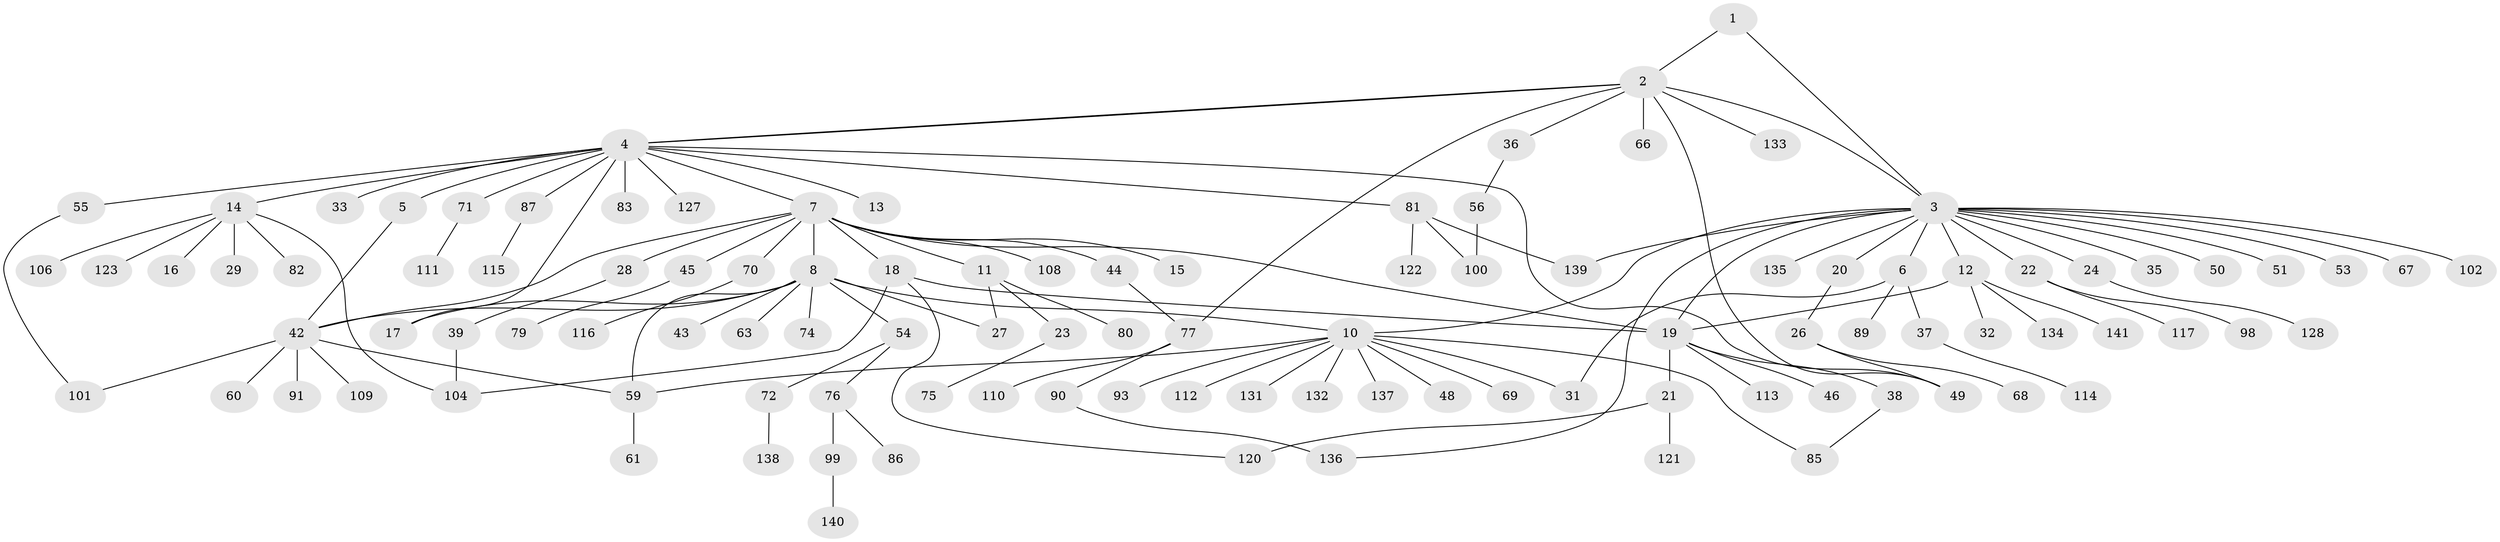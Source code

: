 // original degree distribution, {3: 0.09929078014184398, 8: 0.014184397163120567, 12: 0.02127659574468085, 16: 0.0070921985815602835, 2: 0.2695035460992908, 4: 0.06382978723404255, 11: 0.0070921985815602835, 13: 0.0070921985815602835, 1: 0.49645390070921985, 7: 0.0070921985815602835, 9: 0.0070921985815602835}
// Generated by graph-tools (version 1.1) at 2025/11/02/27/25 16:11:12]
// undirected, 109 vertices, 132 edges
graph export_dot {
graph [start="1"]
  node [color=gray90,style=filled];
  1 [super="+52"];
  2 [super="+34"];
  3 [super="+9"];
  4 [super="+96"];
  5;
  6 [super="+30"];
  7 [super="+95"];
  8 [super="+118"];
  10 [super="+126"];
  11;
  12 [super="+25"];
  13;
  14 [super="+57"];
  15;
  16;
  17;
  18 [super="+124"];
  19 [super="+92"];
  20 [super="+65"];
  21 [super="+62"];
  22;
  23;
  24 [super="+78"];
  26 [super="+41"];
  27;
  28;
  29;
  31;
  32;
  33 [super="+47"];
  35;
  36;
  37 [super="+94"];
  38 [super="+40"];
  39 [super="+73"];
  42 [super="+58"];
  43;
  44;
  45;
  46;
  48;
  49;
  50;
  51;
  53;
  54;
  55;
  56 [super="+64"];
  59;
  60;
  61 [super="+107"];
  63;
  66;
  67 [super="+88"];
  68;
  69;
  70;
  71;
  72;
  74;
  75;
  76 [super="+105"];
  77;
  79;
  80;
  81 [super="+103"];
  82 [super="+84"];
  83 [super="+119"];
  85;
  86;
  87 [super="+97"];
  89;
  90 [super="+129"];
  91;
  93;
  98;
  99 [super="+125"];
  100;
  101 [super="+130"];
  102;
  104;
  106;
  108;
  109;
  110;
  111;
  112;
  113;
  114;
  115;
  116;
  117;
  120;
  121;
  122;
  123;
  127;
  128;
  131;
  132;
  133;
  134;
  135;
  136;
  137;
  138;
  139;
  140;
  141;
  1 -- 2;
  1 -- 3;
  2 -- 4;
  2 -- 4;
  2 -- 49;
  2 -- 66;
  2 -- 77;
  2 -- 133;
  2 -- 36;
  2 -- 3;
  3 -- 6;
  3 -- 12;
  3 -- 22;
  3 -- 51;
  3 -- 53;
  3 -- 102;
  3 -- 136;
  3 -- 139;
  3 -- 35;
  3 -- 67;
  3 -- 135;
  3 -- 10;
  3 -- 50;
  3 -- 19;
  3 -- 20;
  3 -- 24;
  4 -- 5;
  4 -- 7;
  4 -- 13;
  4 -- 14;
  4 -- 17;
  4 -- 33;
  4 -- 49;
  4 -- 55;
  4 -- 71;
  4 -- 81;
  4 -- 83;
  4 -- 87;
  4 -- 127;
  5 -- 42;
  6 -- 31;
  6 -- 37;
  6 -- 89;
  7 -- 8;
  7 -- 11;
  7 -- 15;
  7 -- 18;
  7 -- 28;
  7 -- 44;
  7 -- 45;
  7 -- 70;
  7 -- 108;
  7 -- 19;
  7 -- 42;
  8 -- 10;
  8 -- 17;
  8 -- 27;
  8 -- 42;
  8 -- 43;
  8 -- 54;
  8 -- 59;
  8 -- 63;
  8 -- 74;
  10 -- 31;
  10 -- 48;
  10 -- 59;
  10 -- 69;
  10 -- 85;
  10 -- 93;
  10 -- 112;
  10 -- 131;
  10 -- 132;
  10 -- 137;
  11 -- 23;
  11 -- 27;
  11 -- 80;
  12 -- 134;
  12 -- 141;
  12 -- 32;
  12 -- 19;
  14 -- 16;
  14 -- 29;
  14 -- 82;
  14 -- 104;
  14 -- 123;
  14 -- 106;
  18 -- 104;
  18 -- 120;
  18 -- 19;
  19 -- 21;
  19 -- 38;
  19 -- 46;
  19 -- 113;
  20 -- 26;
  21 -- 120;
  21 -- 121;
  22 -- 98;
  22 -- 117;
  23 -- 75;
  24 -- 128;
  26 -- 49;
  26 -- 68;
  28 -- 39;
  36 -- 56;
  37 -- 114;
  38 -- 85;
  39 -- 104;
  42 -- 101;
  42 -- 91;
  42 -- 109;
  42 -- 59;
  42 -- 60;
  44 -- 77;
  45 -- 79;
  54 -- 72;
  54 -- 76;
  55 -- 101;
  56 -- 100;
  59 -- 61;
  70 -- 116;
  71 -- 111;
  72 -- 138;
  76 -- 86;
  76 -- 99;
  77 -- 90;
  77 -- 110;
  81 -- 100;
  81 -- 122;
  81 -- 139;
  87 -- 115;
  90 -- 136;
  99 -- 140;
}
